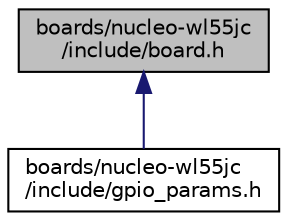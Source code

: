 digraph "boards/nucleo-wl55jc/include/board.h"
{
 // LATEX_PDF_SIZE
  edge [fontname="Helvetica",fontsize="10",labelfontname="Helvetica",labelfontsize="10"];
  node [fontname="Helvetica",fontsize="10",shape=record];
  Node1 [label="boards/nucleo-wl55jc\l/include/board.h",height=0.2,width=0.4,color="black", fillcolor="grey75", style="filled", fontcolor="black",tooltip="Pin definitions and board configuration options."];
  Node1 -> Node2 [dir="back",color="midnightblue",fontsize="10",style="solid",fontname="Helvetica"];
  Node2 [label="boards/nucleo-wl55jc\l/include/gpio_params.h",height=0.2,width=0.4,color="black", fillcolor="white", style="filled",URL="$nucleo-wl55jc_2include_2gpio__params_8h.html",tooltip="Board specific configuration of direct mapped GPIOs."];
}

